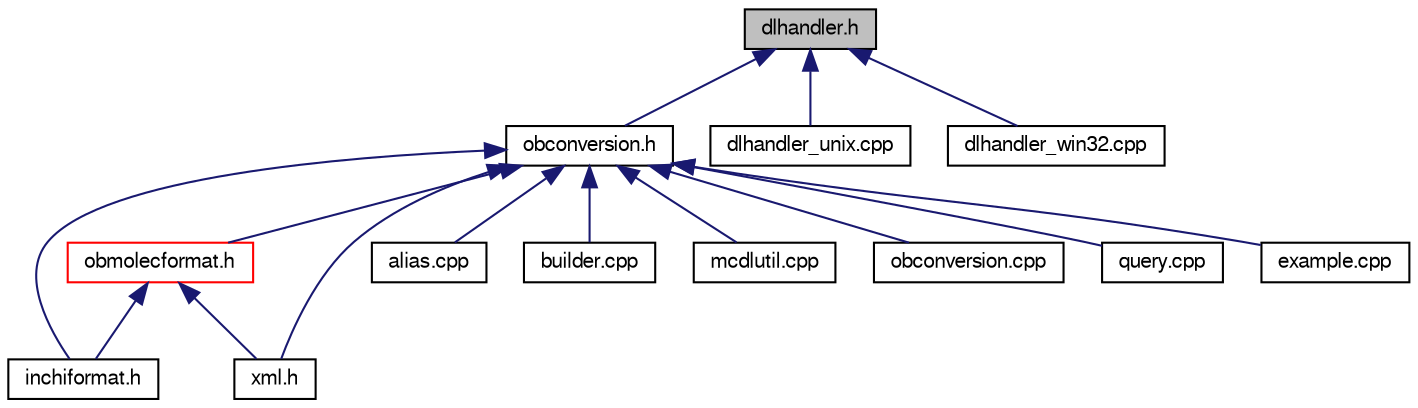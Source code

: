 digraph G
{
  edge [fontname="FreeSans",fontsize="10",labelfontname="FreeSans",labelfontsize="10"];
  node [fontname="FreeSans",fontsize="10",shape=record];
  Node1 [label="dlhandler.h",height=0.2,width=0.4,color="black", fillcolor="grey75", style="filled" fontcolor="black"];
  Node1 -> Node2 [dir=back,color="midnightblue",fontsize="10",style="solid",fontname="FreeSans"];
  Node2 [label="obconversion.h",height=0.2,width=0.4,color="black", fillcolor="white", style="filled",URL="$obconversion_8h.shtml",tooltip="Handle file conversions. Declaration of OBFormat, OBConversion."];
  Node2 -> Node3 [dir=back,color="midnightblue",fontsize="10",style="solid",fontname="FreeSans"];
  Node3 [label="inchiformat.h",height=0.2,width=0.4,color="black", fillcolor="white", style="filled",URL="$inchiformat_8h.shtml"];
  Node2 -> Node4 [dir=back,color="midnightblue",fontsize="10",style="solid",fontname="FreeSans"];
  Node4 [label="obmolecformat.h",height=0.2,width=0.4,color="red", fillcolor="white", style="filled",URL="$obmolecformat_8h.shtml",tooltip="Subclass of OBFormat for conversion of OBMol."];
  Node4 -> Node3 [dir=back,color="midnightblue",fontsize="10",style="solid",fontname="FreeSans"];
  Node4 -> Node5 [dir=back,color="midnightblue",fontsize="10",style="solid",fontname="FreeSans"];
  Node5 [label="xml.h",height=0.2,width=0.4,color="black", fillcolor="white", style="filled",URL="$xml_8h.shtml",tooltip="Declaration of XMLConversion, declaration and definition of XMLBaseFormat and XMLMoleculeFormat..."];
  Node2 -> Node5 [dir=back,color="midnightblue",fontsize="10",style="solid",fontname="FreeSans"];
  Node2 -> Node6 [dir=back,color="midnightblue",fontsize="10",style="solid",fontname="FreeSans"];
  Node6 [label="alias.cpp",height=0.2,width=0.4,color="black", fillcolor="white", style="filled",URL="$alias_8cpp.shtml",tooltip="OBGenericData class to for atom alias data (e.g., in 2D drawing programs for &quot;COOH&quot;)..."];
  Node2 -> Node7 [dir=back,color="midnightblue",fontsize="10",style="solid",fontname="FreeSans"];
  Node7 [label="builder.cpp",height=0.2,width=0.4,color="black", fillcolor="white", style="filled",URL="$builder_8cpp.shtml",tooltip="Handle OBBuilder class."];
  Node2 -> Node8 [dir=back,color="midnightblue",fontsize="10",style="solid",fontname="FreeSans"];
  Node8 [label="mcdlutil.cpp",height=0.2,width=0.4,color="black", fillcolor="white", style="filled",URL="$mcdlutil_8cpp.shtml"];
  Node2 -> Node9 [dir=back,color="midnightblue",fontsize="10",style="solid",fontname="FreeSans"];
  Node9 [label="obconversion.cpp",height=0.2,width=0.4,color="black", fillcolor="white", style="filled",URL="$obconversion_8cpp.shtml",tooltip="Implementation of OBFormat and OBConversion classes."];
  Node2 -> Node10 [dir=back,color="midnightblue",fontsize="10",style="solid",fontname="FreeSans"];
  Node10 [label="query.cpp",height=0.2,width=0.4,color="black", fillcolor="white", style="filled",URL="$query_8cpp.shtml"];
  Node2 -> Node11 [dir=back,color="midnightblue",fontsize="10",style="solid",fontname="FreeSans"];
  Node11 [label="example.cpp",height=0.2,width=0.4,color="black", fillcolor="white", style="filled",URL="$example_8cpp.shtml"];
  Node1 -> Node12 [dir=back,color="midnightblue",fontsize="10",style="solid",fontname="FreeSans"];
  Node12 [label="dlhandler_unix.cpp",height=0.2,width=0.4,color="black", fillcolor="white", style="filled",URL="$dlhandler__unix_8cpp.shtml",tooltip="Dynamic loader for UNIX (handles file format shared obj.)."];
  Node1 -> Node13 [dir=back,color="midnightblue",fontsize="10",style="solid",fontname="FreeSans"];
  Node13 [label="dlhandler_win32.cpp",height=0.2,width=0.4,color="black", fillcolor="white", style="filled",URL="$dlhandler__win32_8cpp.shtml",tooltip="Dynamic loader for Win32 (handles file format DDLs)."];
}
